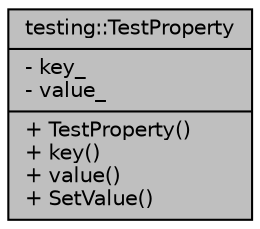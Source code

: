 digraph "testing::TestProperty"
{
  edge [fontname="Helvetica",fontsize="10",labelfontname="Helvetica",labelfontsize="10"];
  node [fontname="Helvetica",fontsize="10",shape=record];
  Node1 [label="{testing::TestProperty\n|- key_\l- value_\l|+ TestProperty()\l+ key()\l+ value()\l+ SetValue()\l}",height=0.2,width=0.4,color="black", fillcolor="grey75", style="filled", fontcolor="black"];
}
